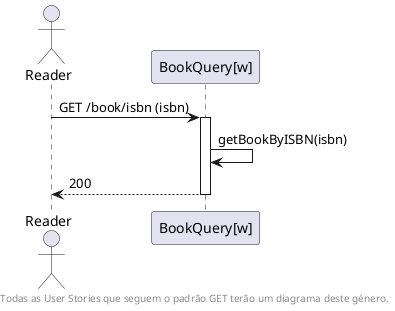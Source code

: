 @startuml

actor "Reader" as U
participant "BookQuery[w]" as BM1

U -> BM1 : GET /book/isbn (isbn)
activate BM1

BM1 -> BM1 : getBookByISBN(isbn)

BM1 --> U: 200
deactivate BM1

footer Todas as User Stories que seguem o padrão GET terão um diagrama deste género.

@enduml
